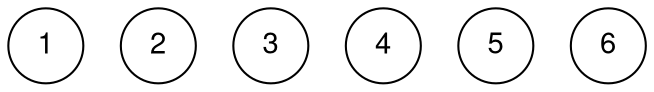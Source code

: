 graph G {
fontname="Helvetica,Arial,sans-serif"
node [fontname="Helvetica,Arial,sans-serif"]
edge [fontname="Helvetica,Arial,sans-serif"]
node [shape=circle];

1;2;3;4;5;6;



overlap=false
fontsize=12;
}